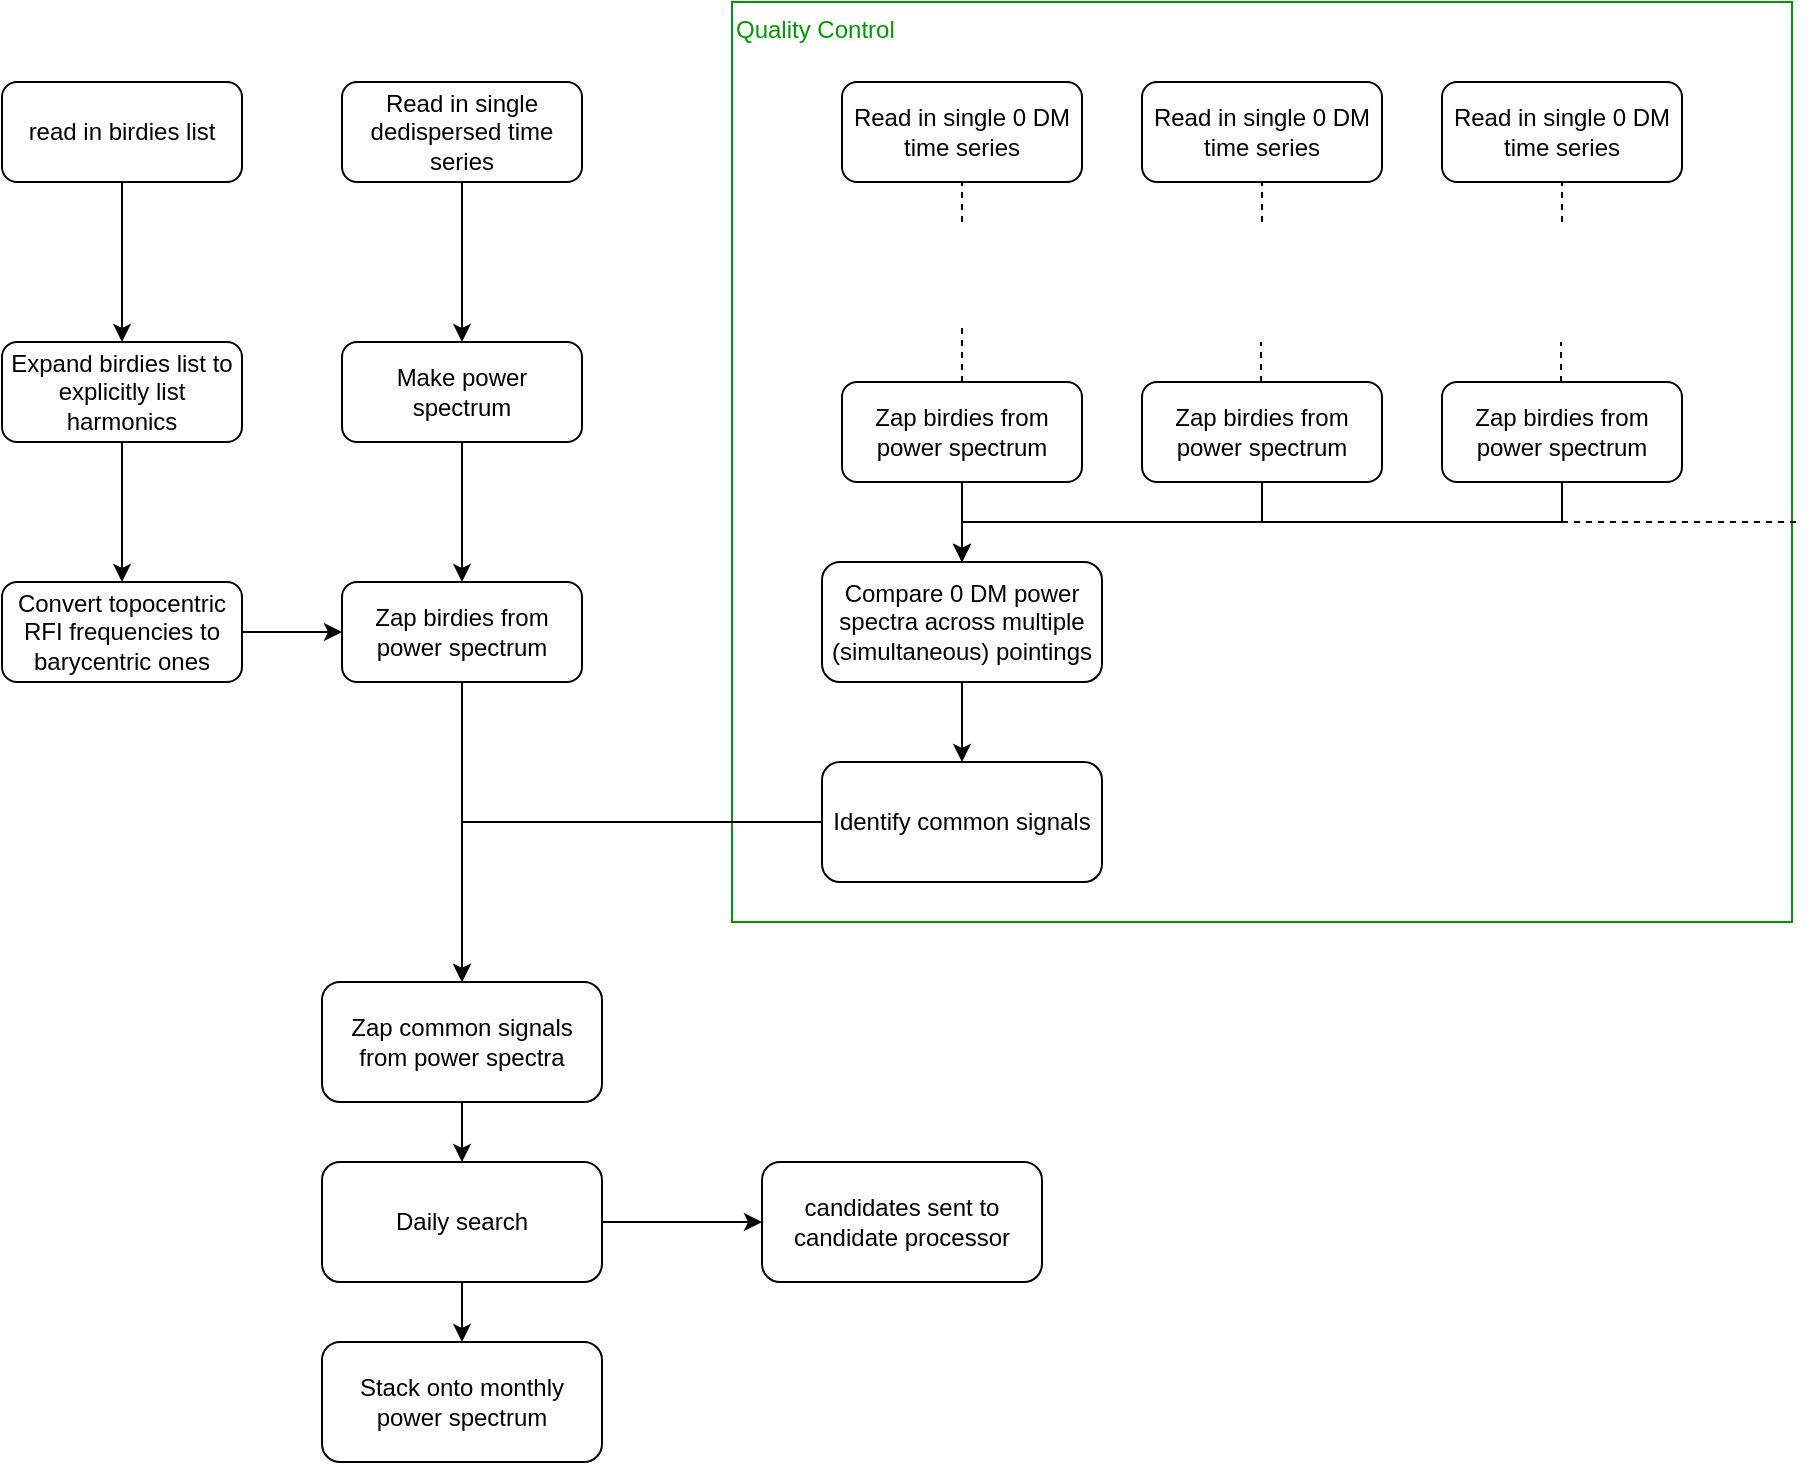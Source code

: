 <mxfile version="13.2.4" type="github">
  <diagram id="C5RBs43oDa-KdzZeNtuy" name="Page-1">
    <mxGraphModel dx="906" dy="597" grid="1" gridSize="10" guides="1" tooltips="1" connect="1" arrows="1" fold="1" page="1" pageScale="1" pageWidth="827" pageHeight="1169" math="0" shadow="0">
      <root>
        <mxCell id="WIyWlLk6GJQsqaUBKTNV-0" />
        <mxCell id="WIyWlLk6GJQsqaUBKTNV-1" parent="WIyWlLk6GJQsqaUBKTNV-0" />
        <mxCell id="moa3-WVM1hV9EF_nmvs9-41" value="Quality Control" style="rounded=0;whiteSpace=wrap;html=1;align=left;verticalAlign=top;fontColor=#009900;strokeColor=#009900;" vertex="1" parent="WIyWlLk6GJQsqaUBKTNV-1">
          <mxGeometry x="395" y="30" width="530" height="460" as="geometry" />
        </mxCell>
        <mxCell id="moa3-WVM1hV9EF_nmvs9-2" value="" style="edgeStyle=orthogonalEdgeStyle;rounded=0;orthogonalLoop=1;jettySize=auto;html=1;entryX=0.5;entryY=0;entryDx=0;entryDy=0;" edge="1" parent="WIyWlLk6GJQsqaUBKTNV-1" source="WIyWlLk6GJQsqaUBKTNV-3" target="moa3-WVM1hV9EF_nmvs9-11">
          <mxGeometry relative="1" as="geometry">
            <mxPoint x="260" y="150" as="targetPoint" />
          </mxGeometry>
        </mxCell>
        <mxCell id="WIyWlLk6GJQsqaUBKTNV-3" value="Read in single dedispersed time series" style="rounded=1;whiteSpace=wrap;html=1;fontSize=12;glass=0;strokeWidth=1;shadow=0;" parent="WIyWlLk6GJQsqaUBKTNV-1" vertex="1">
          <mxGeometry x="200" y="70" width="120" height="50" as="geometry" />
        </mxCell>
        <mxCell id="moa3-WVM1hV9EF_nmvs9-15" value="" style="edgeStyle=orthogonalEdgeStyle;rounded=0;orthogonalLoop=1;jettySize=auto;html=1;" edge="1" parent="WIyWlLk6GJQsqaUBKTNV-1" source="moa3-WVM1hV9EF_nmvs9-11" target="moa3-WVM1hV9EF_nmvs9-14">
          <mxGeometry relative="1" as="geometry" />
        </mxCell>
        <mxCell id="moa3-WVM1hV9EF_nmvs9-11" value="Make power spectrum" style="rounded=1;whiteSpace=wrap;html=1;fontSize=12;glass=0;strokeWidth=1;shadow=0;" vertex="1" parent="WIyWlLk6GJQsqaUBKTNV-1">
          <mxGeometry x="200" y="200" width="120" height="50" as="geometry" />
        </mxCell>
        <mxCell id="moa3-WVM1hV9EF_nmvs9-40" style="edgeStyle=orthogonalEdgeStyle;rounded=0;orthogonalLoop=1;jettySize=auto;html=1;exitX=0.5;exitY=1;exitDx=0;exitDy=0;" edge="1" parent="WIyWlLk6GJQsqaUBKTNV-1" source="moa3-WVM1hV9EF_nmvs9-14" target="moa3-WVM1hV9EF_nmvs9-19">
          <mxGeometry relative="1" as="geometry" />
        </mxCell>
        <mxCell id="moa3-WVM1hV9EF_nmvs9-14" value="Zap birdies from power spectrum" style="rounded=1;whiteSpace=wrap;html=1;fontSize=12;glass=0;strokeWidth=1;shadow=0;" vertex="1" parent="WIyWlLk6GJQsqaUBKTNV-1">
          <mxGeometry x="200" y="320" width="120" height="50" as="geometry" />
        </mxCell>
        <mxCell id="moa3-WVM1hV9EF_nmvs9-6" value="" style="edgeStyle=orthogonalEdgeStyle;rounded=0;orthogonalLoop=1;jettySize=auto;html=1;" edge="1" parent="WIyWlLk6GJQsqaUBKTNV-1" source="moa3-WVM1hV9EF_nmvs9-3" target="moa3-WVM1hV9EF_nmvs9-5">
          <mxGeometry relative="1" as="geometry" />
        </mxCell>
        <mxCell id="moa3-WVM1hV9EF_nmvs9-3" value="read in birdies list" style="rounded=1;whiteSpace=wrap;html=1;fontSize=12;glass=0;strokeWidth=1;shadow=0;" vertex="1" parent="WIyWlLk6GJQsqaUBKTNV-1">
          <mxGeometry x="30" y="70" width="120" height="50" as="geometry" />
        </mxCell>
        <mxCell id="moa3-WVM1hV9EF_nmvs9-8" value="" style="edgeStyle=orthogonalEdgeStyle;rounded=0;orthogonalLoop=1;jettySize=auto;html=1;" edge="1" parent="WIyWlLk6GJQsqaUBKTNV-1" source="moa3-WVM1hV9EF_nmvs9-5" target="moa3-WVM1hV9EF_nmvs9-7">
          <mxGeometry relative="1" as="geometry" />
        </mxCell>
        <mxCell id="moa3-WVM1hV9EF_nmvs9-5" value="Expand birdies list to explicitly list harmonics" style="rounded=1;whiteSpace=wrap;html=1;fontSize=12;glass=0;strokeWidth=1;shadow=0;" vertex="1" parent="WIyWlLk6GJQsqaUBKTNV-1">
          <mxGeometry x="30" y="200" width="120" height="50" as="geometry" />
        </mxCell>
        <mxCell id="moa3-WVM1hV9EF_nmvs9-13" style="edgeStyle=orthogonalEdgeStyle;rounded=0;orthogonalLoop=1;jettySize=auto;html=1;exitX=1;exitY=0.5;exitDx=0;exitDy=0;entryX=0;entryY=0.5;entryDx=0;entryDy=0;" edge="1" parent="WIyWlLk6GJQsqaUBKTNV-1" source="moa3-WVM1hV9EF_nmvs9-7">
          <mxGeometry relative="1" as="geometry">
            <mxPoint x="200" y="345" as="targetPoint" />
          </mxGeometry>
        </mxCell>
        <mxCell id="moa3-WVM1hV9EF_nmvs9-7" value="Convert topocentric RFI frequencies to barycentric ones" style="rounded=1;whiteSpace=wrap;html=1;fontSize=12;glass=0;strokeWidth=1;shadow=0;" vertex="1" parent="WIyWlLk6GJQsqaUBKTNV-1">
          <mxGeometry x="30" y="320" width="120" height="50" as="geometry" />
        </mxCell>
        <mxCell id="moa3-WVM1hV9EF_nmvs9-18" value="" style="edgeStyle=orthogonalEdgeStyle;rounded=0;orthogonalLoop=1;jettySize=auto;html=1;" edge="1" parent="WIyWlLk6GJQsqaUBKTNV-1" source="moa3-WVM1hV9EF_nmvs9-16" target="moa3-WVM1hV9EF_nmvs9-17">
          <mxGeometry relative="1" as="geometry" />
        </mxCell>
        <mxCell id="moa3-WVM1hV9EF_nmvs9-16" value="Compare 0 DM power spectra across multiple (simultaneous) pointings" style="rounded=1;whiteSpace=wrap;html=1;fontSize=12;glass=0;strokeWidth=1;shadow=0;" vertex="1" parent="WIyWlLk6GJQsqaUBKTNV-1">
          <mxGeometry x="440" y="310" width="140" height="60" as="geometry" />
        </mxCell>
        <mxCell id="moa3-WVM1hV9EF_nmvs9-20" value="" style="edgeStyle=orthogonalEdgeStyle;rounded=0;orthogonalLoop=1;jettySize=auto;html=1;" edge="1" parent="WIyWlLk6GJQsqaUBKTNV-1" source="moa3-WVM1hV9EF_nmvs9-17" target="moa3-WVM1hV9EF_nmvs9-19">
          <mxGeometry relative="1" as="geometry" />
        </mxCell>
        <mxCell id="moa3-WVM1hV9EF_nmvs9-17" value="Identify common signals" style="rounded=1;whiteSpace=wrap;html=1;fontSize=12;glass=0;strokeWidth=1;shadow=0;" vertex="1" parent="WIyWlLk6GJQsqaUBKTNV-1">
          <mxGeometry x="440" y="410" width="140" height="60" as="geometry" />
        </mxCell>
        <mxCell id="moa3-WVM1hV9EF_nmvs9-43" value="" style="edgeStyle=orthogonalEdgeStyle;rounded=0;orthogonalLoop=1;jettySize=auto;html=1;fontColor=#009900;" edge="1" parent="WIyWlLk6GJQsqaUBKTNV-1" source="moa3-WVM1hV9EF_nmvs9-19" target="moa3-WVM1hV9EF_nmvs9-42">
          <mxGeometry relative="1" as="geometry" />
        </mxCell>
        <mxCell id="moa3-WVM1hV9EF_nmvs9-19" value="Zap common signals from power spectra" style="rounded=1;whiteSpace=wrap;html=1;fontSize=12;glass=0;strokeWidth=1;shadow=0;" vertex="1" parent="WIyWlLk6GJQsqaUBKTNV-1">
          <mxGeometry x="190" y="520" width="140" height="60" as="geometry" />
        </mxCell>
        <mxCell id="moa3-WVM1hV9EF_nmvs9-45" value="" style="edgeStyle=orthogonalEdgeStyle;rounded=0;orthogonalLoop=1;jettySize=auto;html=1;fontColor=#009900;" edge="1" parent="WIyWlLk6GJQsqaUBKTNV-1" source="moa3-WVM1hV9EF_nmvs9-42" target="moa3-WVM1hV9EF_nmvs9-44">
          <mxGeometry relative="1" as="geometry" />
        </mxCell>
        <mxCell id="moa3-WVM1hV9EF_nmvs9-47" value="" style="edgeStyle=orthogonalEdgeStyle;rounded=0;orthogonalLoop=1;jettySize=auto;html=1;fontColor=#009900;" edge="1" parent="WIyWlLk6GJQsqaUBKTNV-1" source="moa3-WVM1hV9EF_nmvs9-42" target="moa3-WVM1hV9EF_nmvs9-46">
          <mxGeometry relative="1" as="geometry" />
        </mxCell>
        <mxCell id="moa3-WVM1hV9EF_nmvs9-42" value="Daily search" style="rounded=1;whiteSpace=wrap;html=1;fontSize=12;glass=0;strokeWidth=1;shadow=0;" vertex="1" parent="WIyWlLk6GJQsqaUBKTNV-1">
          <mxGeometry x="190" y="610" width="140" height="60" as="geometry" />
        </mxCell>
        <mxCell id="moa3-WVM1hV9EF_nmvs9-46" value="candidates sent to candidate processor" style="rounded=1;whiteSpace=wrap;html=1;fontSize=12;glass=0;strokeWidth=1;shadow=0;" vertex="1" parent="WIyWlLk6GJQsqaUBKTNV-1">
          <mxGeometry x="410" y="610" width="140" height="60" as="geometry" />
        </mxCell>
        <mxCell id="moa3-WVM1hV9EF_nmvs9-44" value="Stack onto monthly power spectrum" style="rounded=1;whiteSpace=wrap;html=1;fontSize=12;glass=0;strokeWidth=1;shadow=0;" vertex="1" parent="WIyWlLk6GJQsqaUBKTNV-1">
          <mxGeometry x="190" y="700" width="140" height="60" as="geometry" />
        </mxCell>
        <mxCell id="moa3-WVM1hV9EF_nmvs9-21" style="edgeStyle=orthogonalEdgeStyle;rounded=0;orthogonalLoop=1;jettySize=auto;html=1;exitX=0.5;exitY=1;exitDx=0;exitDy=0;" edge="1" parent="WIyWlLk6GJQsqaUBKTNV-1" source="moa3-WVM1hV9EF_nmvs9-17" target="moa3-WVM1hV9EF_nmvs9-17">
          <mxGeometry relative="1" as="geometry" />
        </mxCell>
        <mxCell id="moa3-WVM1hV9EF_nmvs9-23" style="edgeStyle=orthogonalEdgeStyle;rounded=0;orthogonalLoop=1;jettySize=auto;html=1;exitX=0.5;exitY=1;exitDx=0;exitDy=0;entryX=0.5;entryY=0;entryDx=0;entryDy=0;" edge="1" parent="WIyWlLk6GJQsqaUBKTNV-1" source="moa3-WVM1hV9EF_nmvs9-22" target="moa3-WVM1hV9EF_nmvs9-16">
          <mxGeometry relative="1" as="geometry" />
        </mxCell>
        <mxCell id="moa3-WVM1hV9EF_nmvs9-22" value="Zap birdies from power spectrum" style="rounded=1;whiteSpace=wrap;html=1;fontSize=12;glass=0;strokeWidth=1;shadow=0;" vertex="1" parent="WIyWlLk6GJQsqaUBKTNV-1">
          <mxGeometry x="450" y="220" width="120" height="50" as="geometry" />
        </mxCell>
        <mxCell id="moa3-WVM1hV9EF_nmvs9-25" style="edgeStyle=orthogonalEdgeStyle;rounded=0;orthogonalLoop=1;jettySize=auto;html=1;" edge="1" parent="WIyWlLk6GJQsqaUBKTNV-1" source="moa3-WVM1hV9EF_nmvs9-24">
          <mxGeometry relative="1" as="geometry">
            <mxPoint x="510" y="310" as="targetPoint" />
            <Array as="points">
              <mxPoint x="660" y="290" />
              <mxPoint x="510" y="290" />
            </Array>
          </mxGeometry>
        </mxCell>
        <mxCell id="moa3-WVM1hV9EF_nmvs9-24" value="Zap birdies from power spectrum" style="rounded=1;whiteSpace=wrap;html=1;fontSize=12;glass=0;strokeWidth=1;shadow=0;" vertex="1" parent="WIyWlLk6GJQsqaUBKTNV-1">
          <mxGeometry x="600" y="220" width="120" height="50" as="geometry" />
        </mxCell>
        <mxCell id="moa3-WVM1hV9EF_nmvs9-27" style="edgeStyle=orthogonalEdgeStyle;rounded=0;orthogonalLoop=1;jettySize=auto;html=1;entryX=0.5;entryY=0;entryDx=0;entryDy=0;" edge="1" parent="WIyWlLk6GJQsqaUBKTNV-1" source="moa3-WVM1hV9EF_nmvs9-26" target="moa3-WVM1hV9EF_nmvs9-16">
          <mxGeometry relative="1" as="geometry">
            <Array as="points">
              <mxPoint x="810" y="290" />
              <mxPoint x="510" y="290" />
            </Array>
          </mxGeometry>
        </mxCell>
        <mxCell id="moa3-WVM1hV9EF_nmvs9-26" value="Zap birdies from power spectrum" style="rounded=1;whiteSpace=wrap;html=1;fontSize=12;glass=0;strokeWidth=1;shadow=0;" vertex="1" parent="WIyWlLk6GJQsqaUBKTNV-1">
          <mxGeometry x="750" y="220" width="120" height="50" as="geometry" />
        </mxCell>
        <mxCell id="moa3-WVM1hV9EF_nmvs9-28" value="" style="endArrow=none;dashed=1;html=1;" edge="1" parent="WIyWlLk6GJQsqaUBKTNV-1">
          <mxGeometry width="50" height="50" relative="1" as="geometry">
            <mxPoint x="810" y="290" as="sourcePoint" />
            <mxPoint x="930" y="290" as="targetPoint" />
          </mxGeometry>
        </mxCell>
        <mxCell id="moa3-WVM1hV9EF_nmvs9-29" value="Read in single 0 DM time series" style="rounded=1;whiteSpace=wrap;html=1;fontSize=12;glass=0;strokeWidth=1;shadow=0;" vertex="1" parent="WIyWlLk6GJQsqaUBKTNV-1">
          <mxGeometry x="450" y="70" width="120" height="50" as="geometry" />
        </mxCell>
        <mxCell id="moa3-WVM1hV9EF_nmvs9-30" value="" style="endArrow=none;dashed=1;html=1;entryX=0.5;entryY=1;entryDx=0;entryDy=0;" edge="1" parent="WIyWlLk6GJQsqaUBKTNV-1" target="moa3-WVM1hV9EF_nmvs9-29">
          <mxGeometry width="50" height="50" relative="1" as="geometry">
            <mxPoint x="510" y="140" as="sourcePoint" />
            <mxPoint x="530" y="310" as="targetPoint" />
          </mxGeometry>
        </mxCell>
        <mxCell id="moa3-WVM1hV9EF_nmvs9-31" value="" style="endArrow=none;dashed=1;html=1;exitX=0.5;exitY=0;exitDx=0;exitDy=0;" edge="1" parent="WIyWlLk6GJQsqaUBKTNV-1" source="moa3-WVM1hV9EF_nmvs9-22">
          <mxGeometry width="50" height="50" relative="1" as="geometry">
            <mxPoint x="513" y="150" as="sourcePoint" />
            <mxPoint x="510" y="190" as="targetPoint" />
          </mxGeometry>
        </mxCell>
        <mxCell id="moa3-WVM1hV9EF_nmvs9-33" value="Read in single 0 DM time series" style="rounded=1;whiteSpace=wrap;html=1;fontSize=12;glass=0;strokeWidth=1;shadow=0;" vertex="1" parent="WIyWlLk6GJQsqaUBKTNV-1">
          <mxGeometry x="600" y="70" width="120" height="50" as="geometry" />
        </mxCell>
        <mxCell id="moa3-WVM1hV9EF_nmvs9-34" value="" style="endArrow=none;dashed=1;html=1;entryX=0.5;entryY=1;entryDx=0;entryDy=0;" edge="1" parent="WIyWlLk6GJQsqaUBKTNV-1" target="moa3-WVM1hV9EF_nmvs9-33">
          <mxGeometry width="50" height="50" relative="1" as="geometry">
            <mxPoint x="660" y="140" as="sourcePoint" />
            <mxPoint x="680" y="310" as="targetPoint" />
          </mxGeometry>
        </mxCell>
        <mxCell id="moa3-WVM1hV9EF_nmvs9-35" value="Read in single 0 DM time series" style="rounded=1;whiteSpace=wrap;html=1;fontSize=12;glass=0;strokeWidth=1;shadow=0;" vertex="1" parent="WIyWlLk6GJQsqaUBKTNV-1">
          <mxGeometry x="750" y="70" width="120" height="50" as="geometry" />
        </mxCell>
        <mxCell id="moa3-WVM1hV9EF_nmvs9-36" value="" style="endArrow=none;dashed=1;html=1;entryX=0.5;entryY=1;entryDx=0;entryDy=0;" edge="1" parent="WIyWlLk6GJQsqaUBKTNV-1" target="moa3-WVM1hV9EF_nmvs9-35">
          <mxGeometry width="50" height="50" relative="1" as="geometry">
            <mxPoint x="810" y="140" as="sourcePoint" />
            <mxPoint x="830" y="310" as="targetPoint" />
          </mxGeometry>
        </mxCell>
        <mxCell id="moa3-WVM1hV9EF_nmvs9-38" value="" style="endArrow=none;dashed=1;html=1;entryX=0.5;entryY=1;entryDx=0;entryDy=0;" edge="1" parent="WIyWlLk6GJQsqaUBKTNV-1">
          <mxGeometry width="50" height="50" relative="1" as="geometry">
            <mxPoint x="659.5" y="220" as="sourcePoint" />
            <mxPoint x="659.5" y="200" as="targetPoint" />
          </mxGeometry>
        </mxCell>
        <mxCell id="moa3-WVM1hV9EF_nmvs9-39" value="" style="endArrow=none;dashed=1;html=1;entryX=0.5;entryY=1;entryDx=0;entryDy=0;" edge="1" parent="WIyWlLk6GJQsqaUBKTNV-1">
          <mxGeometry width="50" height="50" relative="1" as="geometry">
            <mxPoint x="809.5" y="220" as="sourcePoint" />
            <mxPoint x="809.5" y="200" as="targetPoint" />
          </mxGeometry>
        </mxCell>
      </root>
    </mxGraphModel>
  </diagram>
</mxfile>
